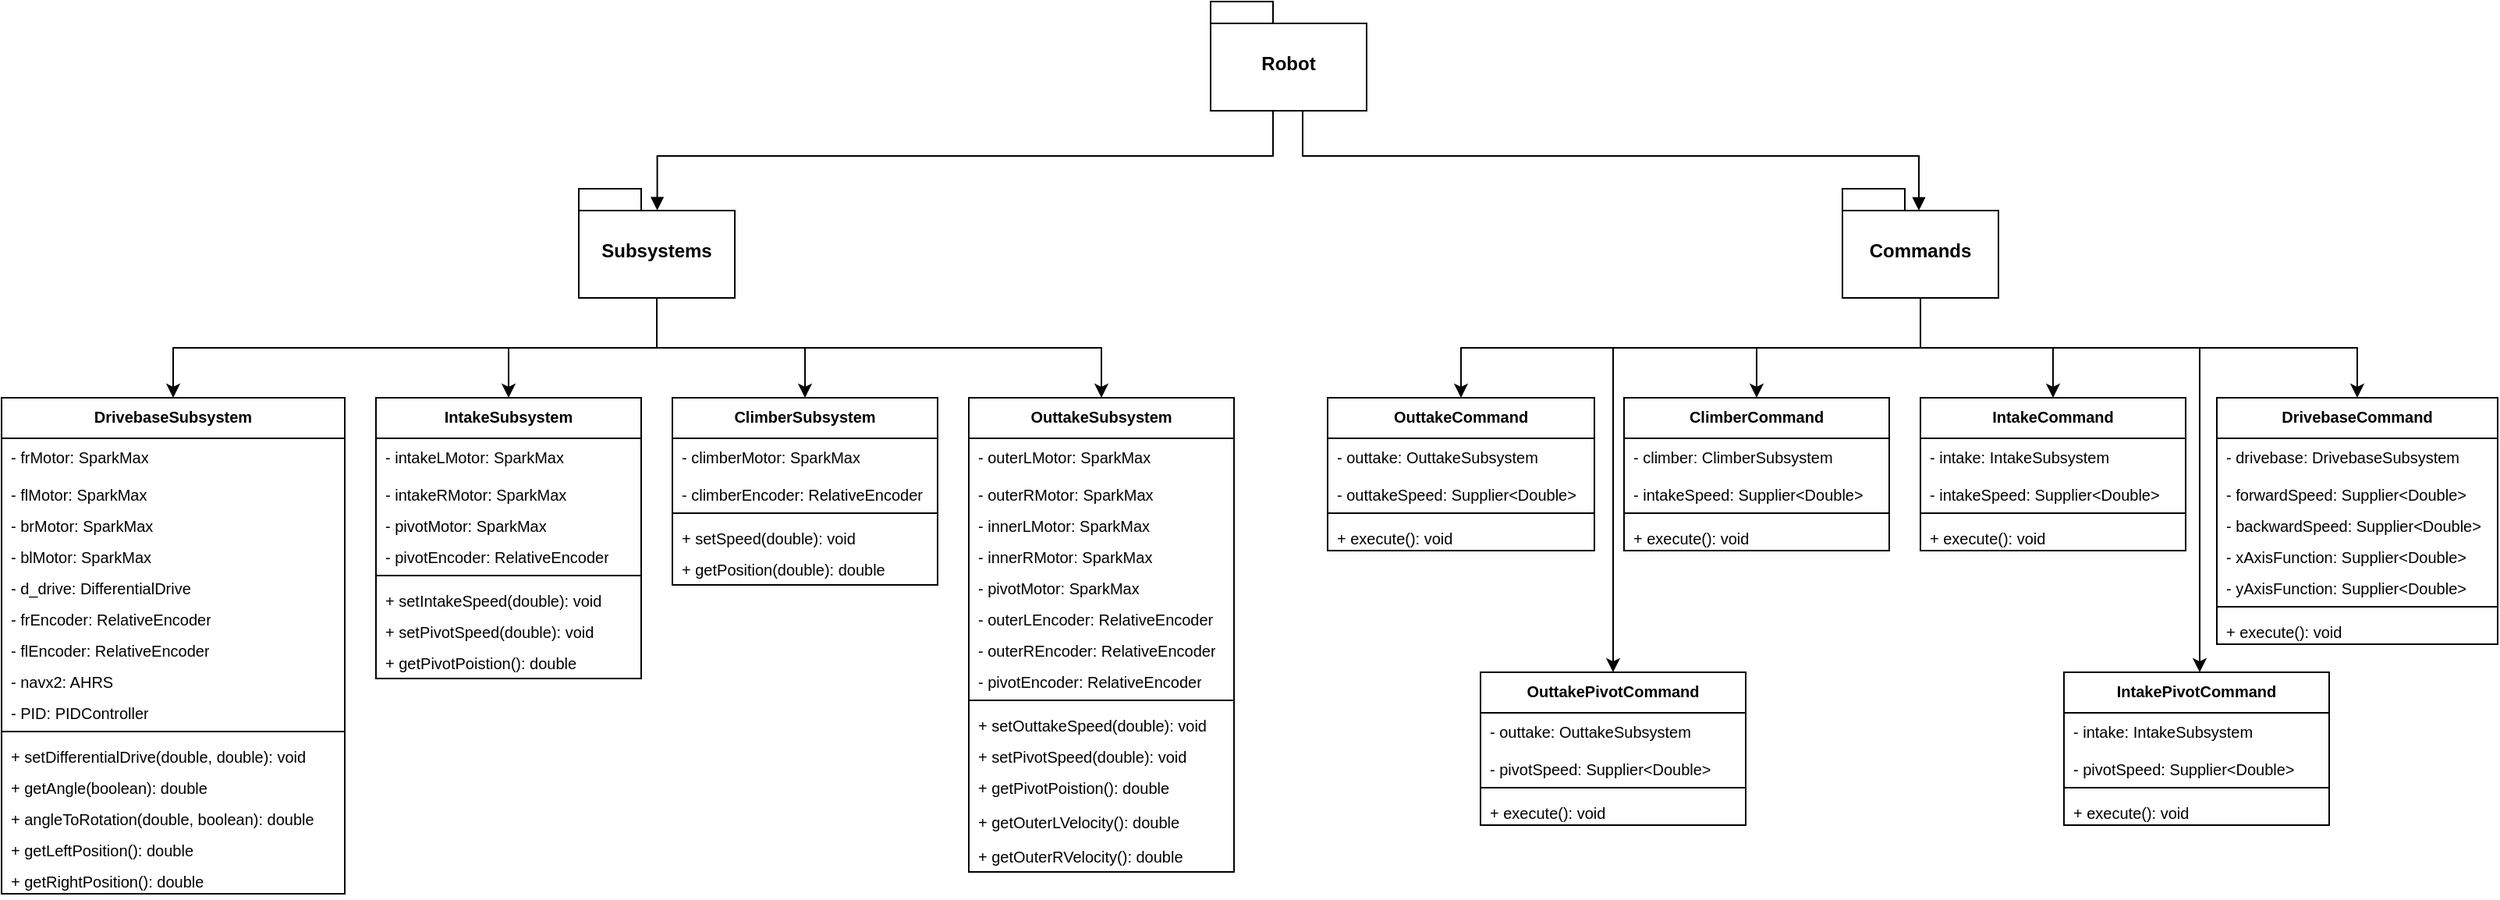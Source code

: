 <mxfile version="26.0.12">
  <diagram name="Page-1" id="x4qxqg5CchwhM-2SvNXv">
    <mxGraphModel dx="1600" dy="836" grid="1" gridSize="10" guides="1" tooltips="1" connect="1" arrows="1" fold="1" page="1" pageScale="1" pageWidth="1700" pageHeight="1100" math="0" shadow="0">
      <root>
        <mxCell id="0" />
        <mxCell id="1" parent="0" />
        <mxCell id="STWimZxatHsaztO55RK--9" value="" style="endArrow=block;endFill=1;html=1;edgeStyle=orthogonalEdgeStyle;align=left;verticalAlign=top;rounded=0;entryX=0.503;entryY=0.198;entryDx=0;entryDy=0;entryPerimeter=0;" parent="1" edge="1" target="STWimZxatHsaztO55RK--10">
          <mxGeometry x="-1" relative="1" as="geometry">
            <mxPoint x="867" y="130" as="sourcePoint" />
            <mxPoint x="667" y="188.92" as="targetPoint" />
            <Array as="points">
              <mxPoint x="867" y="159" />
              <mxPoint x="472" y="159" />
            </Array>
          </mxGeometry>
        </mxCell>
        <mxCell id="eCZuAZPa8Sr2KyQsdbCL-34" style="edgeStyle=orthogonalEdgeStyle;rounded=0;orthogonalLoop=1;jettySize=auto;html=1;exitX=0.5;exitY=1;exitDx=0;exitDy=0;exitPerimeter=0;" edge="1" parent="1" source="STWimZxatHsaztO55RK--10" target="o0sRsNbkkcwlIv66jF8c-67">
          <mxGeometry relative="1" as="geometry" />
        </mxCell>
        <mxCell id="eCZuAZPa8Sr2KyQsdbCL-35" style="edgeStyle=orthogonalEdgeStyle;rounded=0;orthogonalLoop=1;jettySize=auto;html=1;entryX=0.5;entryY=0;entryDx=0;entryDy=0;" edge="1" parent="1" source="STWimZxatHsaztO55RK--10" target="o0sRsNbkkcwlIv66jF8c-1">
          <mxGeometry relative="1" as="geometry" />
        </mxCell>
        <mxCell id="eCZuAZPa8Sr2KyQsdbCL-36" style="edgeStyle=orthogonalEdgeStyle;rounded=0;orthogonalLoop=1;jettySize=auto;html=1;entryX=0.5;entryY=0;entryDx=0;entryDy=0;" edge="1" parent="1" source="STWimZxatHsaztO55RK--10" target="o0sRsNbkkcwlIv66jF8c-53">
          <mxGeometry relative="1" as="geometry" />
        </mxCell>
        <mxCell id="eCZuAZPa8Sr2KyQsdbCL-37" style="edgeStyle=orthogonalEdgeStyle;rounded=0;orthogonalLoop=1;jettySize=auto;html=1;exitX=0.5;exitY=1;exitDx=0;exitDy=0;exitPerimeter=0;" edge="1" parent="1" source="STWimZxatHsaztO55RK--10" target="o0sRsNbkkcwlIv66jF8c-34">
          <mxGeometry relative="1" as="geometry" />
        </mxCell>
        <mxCell id="STWimZxatHsaztO55RK--10" value="Subsystems" style="shape=folder;fontStyle=1;spacingTop=10;tabWidth=40;tabHeight=14;tabPosition=left;html=1;whiteSpace=wrap;" parent="1" vertex="1">
          <mxGeometry x="422" y="180" width="100" height="70" as="geometry" />
        </mxCell>
        <mxCell id="o0sRsNbkkcwlIv66jF8c-1" value="IntakeSubsystem" style="swimlane;fontStyle=1;align=center;verticalAlign=top;childLayout=stackLayout;horizontal=1;startSize=26;horizontalStack=0;resizeParent=1;resizeParentMax=0;resizeLast=0;collapsible=1;marginBottom=0;whiteSpace=wrap;html=1;fontSize=10;" parent="1" vertex="1">
          <mxGeometry x="292" y="314" width="170" height="180" as="geometry" />
        </mxCell>
        <mxCell id="o0sRsNbkkcwlIv66jF8c-2" value="- intakeLMotor: SparkMax" style="text;strokeColor=none;fillColor=none;align=left;verticalAlign=top;spacingLeft=4;spacingRight=4;overflow=hidden;rotatable=0;points=[[0,0.5],[1,0.5]];portConstraint=eastwest;whiteSpace=wrap;html=1;fontSize=10;" parent="o0sRsNbkkcwlIv66jF8c-1" vertex="1">
          <mxGeometry y="26" width="170" height="24" as="geometry" />
        </mxCell>
        <mxCell id="o0sRsNbkkcwlIv66jF8c-12" value="- intakeRMotor: SparkMax" style="text;strokeColor=none;fillColor=none;align=left;verticalAlign=top;spacingLeft=4;spacingRight=4;overflow=hidden;rotatable=0;points=[[0,0.5],[1,0.5]];portConstraint=eastwest;whiteSpace=wrap;html=1;fontSize=10;" parent="o0sRsNbkkcwlIv66jF8c-1" vertex="1">
          <mxGeometry y="50" width="170" height="20" as="geometry" />
        </mxCell>
        <mxCell id="o0sRsNbkkcwlIv66jF8c-13" value="- pivotMotor: SparkMax" style="text;strokeColor=none;fillColor=none;align=left;verticalAlign=top;spacingLeft=4;spacingRight=4;overflow=hidden;rotatable=0;points=[[0,0.5],[1,0.5]];portConstraint=eastwest;whiteSpace=wrap;html=1;fontSize=10;" parent="o0sRsNbkkcwlIv66jF8c-1" vertex="1">
          <mxGeometry y="70" width="170" height="20" as="geometry" />
        </mxCell>
        <mxCell id="o0sRsNbkkcwlIv66jF8c-14" value="- pivotEncoder: RelativeEncoder" style="text;strokeColor=none;fillColor=none;align=left;verticalAlign=top;spacingLeft=4;spacingRight=4;overflow=hidden;rotatable=0;points=[[0,0.5],[1,0.5]];portConstraint=eastwest;whiteSpace=wrap;html=1;fontSize=10;" parent="o0sRsNbkkcwlIv66jF8c-1" vertex="1">
          <mxGeometry y="90" width="170" height="20" as="geometry" />
        </mxCell>
        <mxCell id="o0sRsNbkkcwlIv66jF8c-3" value="" style="line;strokeWidth=1;fillColor=none;align=left;verticalAlign=middle;spacingTop=-1;spacingLeft=3;spacingRight=3;rotatable=0;labelPosition=right;points=[];portConstraint=eastwest;strokeColor=inherit;" parent="o0sRsNbkkcwlIv66jF8c-1" vertex="1">
          <mxGeometry y="110" width="170" height="8" as="geometry" />
        </mxCell>
        <mxCell id="o0sRsNbkkcwlIv66jF8c-4" value="+ setIntakeSpeed(double): void" style="text;strokeColor=none;fillColor=none;align=left;verticalAlign=top;spacingLeft=4;spacingRight=4;overflow=hidden;rotatable=0;points=[[0,0.5],[1,0.5]];portConstraint=eastwest;whiteSpace=wrap;html=1;fontSize=10;" parent="o0sRsNbkkcwlIv66jF8c-1" vertex="1">
          <mxGeometry y="118" width="170" height="20" as="geometry" />
        </mxCell>
        <mxCell id="o0sRsNbkkcwlIv66jF8c-9" value="+ setPivotSpeed(double): void" style="text;strokeColor=none;fillColor=none;align=left;verticalAlign=top;spacingLeft=4;spacingRight=4;overflow=hidden;rotatable=0;points=[[0,0.5],[1,0.5]];portConstraint=eastwest;whiteSpace=wrap;html=1;fontSize=10;" parent="o0sRsNbkkcwlIv66jF8c-1" vertex="1">
          <mxGeometry y="138" width="170" height="20" as="geometry" />
        </mxCell>
        <mxCell id="o0sRsNbkkcwlIv66jF8c-15" value="+ getPivotPoistion(): double" style="text;strokeColor=none;fillColor=none;align=left;verticalAlign=top;spacingLeft=4;spacingRight=4;overflow=hidden;rotatable=0;points=[[0,0.5],[1,0.5]];portConstraint=eastwest;whiteSpace=wrap;html=1;fontSize=10;" parent="o0sRsNbkkcwlIv66jF8c-1" vertex="1">
          <mxGeometry y="158" width="170" height="22" as="geometry" />
        </mxCell>
        <mxCell id="eCZuAZPa8Sr2KyQsdbCL-58" style="edgeStyle=orthogonalEdgeStyle;rounded=0;orthogonalLoop=1;jettySize=auto;html=1;entryX=0.5;entryY=0;entryDx=0;entryDy=0;exitX=0.5;exitY=1;exitDx=0;exitDy=0;exitPerimeter=0;" edge="1" parent="1" source="o0sRsNbkkcwlIv66jF8c-8" target="eCZuAZPa8Sr2KyQsdbCL-22">
          <mxGeometry relative="1" as="geometry" />
        </mxCell>
        <mxCell id="eCZuAZPa8Sr2KyQsdbCL-59" style="edgeStyle=orthogonalEdgeStyle;rounded=0;orthogonalLoop=1;jettySize=auto;html=1;" edge="1" parent="1" source="o0sRsNbkkcwlIv66jF8c-8" target="eCZuAZPa8Sr2KyQsdbCL-39">
          <mxGeometry relative="1" as="geometry" />
        </mxCell>
        <mxCell id="eCZuAZPa8Sr2KyQsdbCL-60" style="edgeStyle=orthogonalEdgeStyle;rounded=0;orthogonalLoop=1;jettySize=auto;html=1;" edge="1" parent="1" source="o0sRsNbkkcwlIv66jF8c-8" target="eCZuAZPa8Sr2KyQsdbCL-44">
          <mxGeometry relative="1" as="geometry" />
        </mxCell>
        <mxCell id="eCZuAZPa8Sr2KyQsdbCL-61" style="edgeStyle=orthogonalEdgeStyle;rounded=0;orthogonalLoop=1;jettySize=auto;html=1;entryX=0.5;entryY=0;entryDx=0;entryDy=0;exitX=0.5;exitY=1;exitDx=0;exitDy=0;exitPerimeter=0;" edge="1" parent="1" source="o0sRsNbkkcwlIv66jF8c-8" target="eCZuAZPa8Sr2KyQsdbCL-49">
          <mxGeometry relative="1" as="geometry" />
        </mxCell>
        <mxCell id="eCZuAZPa8Sr2KyQsdbCL-76" style="edgeStyle=orthogonalEdgeStyle;rounded=0;orthogonalLoop=1;jettySize=auto;html=1;entryX=0.5;entryY=0;entryDx=0;entryDy=0;exitX=0.5;exitY=1;exitDx=0;exitDy=0;exitPerimeter=0;" edge="1" parent="1" target="eCZuAZPa8Sr2KyQsdbCL-66">
          <mxGeometry relative="1" as="geometry">
            <mxPoint x="1282" y="252" as="sourcePoint" />
            <mxPoint x="1085" y="522" as="targetPoint" />
            <Array as="points">
              <mxPoint x="1282" y="282" />
              <mxPoint x="1085" y="282" />
            </Array>
          </mxGeometry>
        </mxCell>
        <mxCell id="eCZuAZPa8Sr2KyQsdbCL-77" value="" style="edgeStyle=orthogonalEdgeStyle;rounded=0;orthogonalLoop=1;jettySize=auto;html=1;exitX=0.5;exitY=1;exitDx=0;exitDy=0;exitPerimeter=0;" edge="1" parent="1" source="o0sRsNbkkcwlIv66jF8c-8">
          <mxGeometry relative="1" as="geometry">
            <mxPoint x="1278.0" y="252.0" as="sourcePoint" />
            <mxPoint x="1461.0" y="490" as="targetPoint" />
            <Array as="points">
              <mxPoint x="1282" y="282" />
              <mxPoint x="1461" y="282" />
            </Array>
          </mxGeometry>
        </mxCell>
        <mxCell id="o0sRsNbkkcwlIv66jF8c-8" value="Commands" style="shape=folder;fontStyle=1;spacingTop=10;tabWidth=40;tabHeight=14;tabPosition=left;html=1;whiteSpace=wrap;" parent="1" vertex="1">
          <mxGeometry x="1232" y="180" width="100" height="70" as="geometry" />
        </mxCell>
        <mxCell id="o0sRsNbkkcwlIv66jF8c-11" value="Robot" style="shape=folder;fontStyle=1;spacingTop=10;tabWidth=40;tabHeight=14;tabPosition=left;html=1;whiteSpace=wrap;" parent="1" vertex="1">
          <mxGeometry x="827" y="60" width="100" height="70" as="geometry" />
        </mxCell>
        <mxCell id="o0sRsNbkkcwlIv66jF8c-34" value="OuttakeSubsystem" style="swimlane;fontStyle=1;align=center;verticalAlign=top;childLayout=stackLayout;horizontal=1;startSize=26;horizontalStack=0;resizeParent=1;resizeParentMax=0;resizeLast=0;collapsible=1;marginBottom=0;whiteSpace=wrap;html=1;fontSize=10;" parent="1" vertex="1">
          <mxGeometry x="672" y="314" width="170" height="304" as="geometry" />
        </mxCell>
        <mxCell id="o0sRsNbkkcwlIv66jF8c-35" value="- outerLMotor: SparkMax" style="text;strokeColor=none;fillColor=none;align=left;verticalAlign=top;spacingLeft=4;spacingRight=4;overflow=hidden;rotatable=0;points=[[0,0.5],[1,0.5]];portConstraint=eastwest;whiteSpace=wrap;html=1;fontSize=10;" parent="o0sRsNbkkcwlIv66jF8c-34" vertex="1">
          <mxGeometry y="26" width="170" height="24" as="geometry" />
        </mxCell>
        <mxCell id="o0sRsNbkkcwlIv66jF8c-36" value="- outerRMotor: SparkMax" style="text;strokeColor=none;fillColor=none;align=left;verticalAlign=top;spacingLeft=4;spacingRight=4;overflow=hidden;rotatable=0;points=[[0,0.5],[1,0.5]];portConstraint=eastwest;whiteSpace=wrap;html=1;fontSize=10;" parent="o0sRsNbkkcwlIv66jF8c-34" vertex="1">
          <mxGeometry y="50" width="170" height="20" as="geometry" />
        </mxCell>
        <mxCell id="o0sRsNbkkcwlIv66jF8c-37" value="- innerLMotor: SparkMax" style="text;strokeColor=none;fillColor=none;align=left;verticalAlign=top;spacingLeft=4;spacingRight=4;overflow=hidden;rotatable=0;points=[[0,0.5],[1,0.5]];portConstraint=eastwest;whiteSpace=wrap;html=1;fontSize=10;" parent="o0sRsNbkkcwlIv66jF8c-34" vertex="1">
          <mxGeometry y="70" width="170" height="20" as="geometry" />
        </mxCell>
        <mxCell id="o0sRsNbkkcwlIv66jF8c-38" value="- innerRMotor: SparkMax" style="text;strokeColor=none;fillColor=none;align=left;verticalAlign=top;spacingLeft=4;spacingRight=4;overflow=hidden;rotatable=0;points=[[0,0.5],[1,0.5]];portConstraint=eastwest;whiteSpace=wrap;html=1;fontSize=10;" parent="o0sRsNbkkcwlIv66jF8c-34" vertex="1">
          <mxGeometry y="90" width="170" height="20" as="geometry" />
        </mxCell>
        <mxCell id="o0sRsNbkkcwlIv66jF8c-43" value="- pivotMotor: SparkMax" style="text;strokeColor=none;fillColor=none;align=left;verticalAlign=top;spacingLeft=4;spacingRight=4;overflow=hidden;rotatable=0;points=[[0,0.5],[1,0.5]];portConstraint=eastwest;whiteSpace=wrap;html=1;fontSize=10;" parent="o0sRsNbkkcwlIv66jF8c-34" vertex="1">
          <mxGeometry y="110" width="170" height="20" as="geometry" />
        </mxCell>
        <mxCell id="o0sRsNbkkcwlIv66jF8c-44" value="- outerLEncoder: RelativeEncoder" style="text;strokeColor=none;fillColor=none;align=left;verticalAlign=top;spacingLeft=4;spacingRight=4;overflow=hidden;rotatable=0;points=[[0,0.5],[1,0.5]];portConstraint=eastwest;whiteSpace=wrap;html=1;fontSize=10;" parent="o0sRsNbkkcwlIv66jF8c-34" vertex="1">
          <mxGeometry y="130" width="170" height="20" as="geometry" />
        </mxCell>
        <mxCell id="o0sRsNbkkcwlIv66jF8c-45" value="- outerREncoder: RelativeEncoder" style="text;strokeColor=none;fillColor=none;align=left;verticalAlign=top;spacingLeft=4;spacingRight=4;overflow=hidden;rotatable=0;points=[[0,0.5],[1,0.5]];portConstraint=eastwest;whiteSpace=wrap;html=1;fontSize=10;" parent="o0sRsNbkkcwlIv66jF8c-34" vertex="1">
          <mxGeometry y="150" width="170" height="20" as="geometry" />
        </mxCell>
        <mxCell id="o0sRsNbkkcwlIv66jF8c-46" value="- pivotEncoder: RelativeEncoder" style="text;strokeColor=none;fillColor=none;align=left;verticalAlign=top;spacingLeft=4;spacingRight=4;overflow=hidden;rotatable=0;points=[[0,0.5],[1,0.5]];portConstraint=eastwest;whiteSpace=wrap;html=1;fontSize=10;" parent="o0sRsNbkkcwlIv66jF8c-34" vertex="1">
          <mxGeometry y="170" width="170" height="20" as="geometry" />
        </mxCell>
        <mxCell id="o0sRsNbkkcwlIv66jF8c-39" value="" style="line;strokeWidth=1;fillColor=none;align=left;verticalAlign=middle;spacingTop=-1;spacingLeft=3;spacingRight=3;rotatable=0;labelPosition=right;points=[];portConstraint=eastwest;strokeColor=inherit;" parent="o0sRsNbkkcwlIv66jF8c-34" vertex="1">
          <mxGeometry y="190" width="170" height="8" as="geometry" />
        </mxCell>
        <mxCell id="o0sRsNbkkcwlIv66jF8c-40" value="+ setOuttakeSpeed(double): void" style="text;strokeColor=none;fillColor=none;align=left;verticalAlign=top;spacingLeft=4;spacingRight=4;overflow=hidden;rotatable=0;points=[[0,0.5],[1,0.5]];portConstraint=eastwest;whiteSpace=wrap;html=1;fontSize=10;" parent="o0sRsNbkkcwlIv66jF8c-34" vertex="1">
          <mxGeometry y="198" width="170" height="20" as="geometry" />
        </mxCell>
        <mxCell id="o0sRsNbkkcwlIv66jF8c-41" value="+ setPivotSpeed(double): void" style="text;strokeColor=none;fillColor=none;align=left;verticalAlign=top;spacingLeft=4;spacingRight=4;overflow=hidden;rotatable=0;points=[[0,0.5],[1,0.5]];portConstraint=eastwest;whiteSpace=wrap;html=1;fontSize=10;" parent="o0sRsNbkkcwlIv66jF8c-34" vertex="1">
          <mxGeometry y="218" width="170" height="20" as="geometry" />
        </mxCell>
        <mxCell id="o0sRsNbkkcwlIv66jF8c-42" value="+ getPivotPoistion(): double" style="text;strokeColor=none;fillColor=none;align=left;verticalAlign=top;spacingLeft=4;spacingRight=4;overflow=hidden;rotatable=0;points=[[0,0.5],[1,0.5]];portConstraint=eastwest;whiteSpace=wrap;html=1;fontSize=10;" parent="o0sRsNbkkcwlIv66jF8c-34" vertex="1">
          <mxGeometry y="238" width="170" height="22" as="geometry" />
        </mxCell>
        <mxCell id="o0sRsNbkkcwlIv66jF8c-47" value="+ getOuterLVelocity(): double" style="text;strokeColor=none;fillColor=none;align=left;verticalAlign=top;spacingLeft=4;spacingRight=4;overflow=hidden;rotatable=0;points=[[0,0.5],[1,0.5]];portConstraint=eastwest;whiteSpace=wrap;html=1;fontSize=10;" parent="o0sRsNbkkcwlIv66jF8c-34" vertex="1">
          <mxGeometry y="260" width="170" height="22" as="geometry" />
        </mxCell>
        <mxCell id="o0sRsNbkkcwlIv66jF8c-48" value="+ getOuterRVelocity(): double" style="text;strokeColor=none;fillColor=none;align=left;verticalAlign=top;spacingLeft=4;spacingRight=4;overflow=hidden;rotatable=0;points=[[0,0.5],[1,0.5]];portConstraint=eastwest;whiteSpace=wrap;html=1;fontSize=10;" parent="o0sRsNbkkcwlIv66jF8c-34" vertex="1">
          <mxGeometry y="282" width="170" height="22" as="geometry" />
        </mxCell>
        <mxCell id="o0sRsNbkkcwlIv66jF8c-53" value="ClimberSubsystem" style="swimlane;fontStyle=1;align=center;verticalAlign=top;childLayout=stackLayout;horizontal=1;startSize=26;horizontalStack=0;resizeParent=1;resizeParentMax=0;resizeLast=0;collapsible=1;marginBottom=0;whiteSpace=wrap;html=1;fontSize=10;" parent="1" vertex="1">
          <mxGeometry x="482" y="314" width="170" height="120" as="geometry" />
        </mxCell>
        <mxCell id="o0sRsNbkkcwlIv66jF8c-54" value="- climberMotor: SparkMax" style="text;strokeColor=none;fillColor=none;align=left;verticalAlign=top;spacingLeft=4;spacingRight=4;overflow=hidden;rotatable=0;points=[[0,0.5],[1,0.5]];portConstraint=eastwest;whiteSpace=wrap;html=1;fontSize=10;" parent="o0sRsNbkkcwlIv66jF8c-53" vertex="1">
          <mxGeometry y="26" width="170" height="24" as="geometry" />
        </mxCell>
        <mxCell id="o0sRsNbkkcwlIv66jF8c-55" value="- climberEncoder: RelativeEncoder" style="text;strokeColor=none;fillColor=none;align=left;verticalAlign=top;spacingLeft=4;spacingRight=4;overflow=hidden;rotatable=0;points=[[0,0.5],[1,0.5]];portConstraint=eastwest;whiteSpace=wrap;html=1;fontSize=10;" parent="o0sRsNbkkcwlIv66jF8c-53" vertex="1">
          <mxGeometry y="50" width="170" height="20" as="geometry" />
        </mxCell>
        <mxCell id="o0sRsNbkkcwlIv66jF8c-58" value="" style="line;strokeWidth=1;fillColor=none;align=left;verticalAlign=middle;spacingTop=-1;spacingLeft=3;spacingRight=3;rotatable=0;labelPosition=right;points=[];portConstraint=eastwest;strokeColor=inherit;" parent="o0sRsNbkkcwlIv66jF8c-53" vertex="1">
          <mxGeometry y="70" width="170" height="8" as="geometry" />
        </mxCell>
        <mxCell id="o0sRsNbkkcwlIv66jF8c-59" value="+ setSpeed(double): void" style="text;strokeColor=none;fillColor=none;align=left;verticalAlign=top;spacingLeft=4;spacingRight=4;overflow=hidden;rotatable=0;points=[[0,0.5],[1,0.5]];portConstraint=eastwest;whiteSpace=wrap;html=1;fontSize=10;" parent="o0sRsNbkkcwlIv66jF8c-53" vertex="1">
          <mxGeometry y="78" width="170" height="20" as="geometry" />
        </mxCell>
        <mxCell id="o0sRsNbkkcwlIv66jF8c-60" value="+ getPosition(double): double" style="text;strokeColor=none;fillColor=none;align=left;verticalAlign=top;spacingLeft=4;spacingRight=4;overflow=hidden;rotatable=0;points=[[0,0.5],[1,0.5]];portConstraint=eastwest;whiteSpace=wrap;html=1;fontSize=10;" parent="o0sRsNbkkcwlIv66jF8c-53" vertex="1">
          <mxGeometry y="98" width="170" height="22" as="geometry" />
        </mxCell>
        <mxCell id="o0sRsNbkkcwlIv66jF8c-67" value="DrivebaseSubsystem" style="swimlane;fontStyle=1;align=center;verticalAlign=top;childLayout=stackLayout;horizontal=1;startSize=26;horizontalStack=0;resizeParent=1;resizeParentMax=0;resizeLast=0;collapsible=1;marginBottom=0;whiteSpace=wrap;html=1;fontSize=10;" parent="1" vertex="1">
          <mxGeometry x="52" y="314" width="220" height="318" as="geometry" />
        </mxCell>
        <mxCell id="o0sRsNbkkcwlIv66jF8c-68" value="- frMotor: SparkMax" style="text;strokeColor=none;fillColor=none;align=left;verticalAlign=top;spacingLeft=4;spacingRight=4;overflow=hidden;rotatable=0;points=[[0,0.5],[1,0.5]];portConstraint=eastwest;whiteSpace=wrap;html=1;fontSize=10;" parent="o0sRsNbkkcwlIv66jF8c-67" vertex="1">
          <mxGeometry y="26" width="220" height="24" as="geometry" />
        </mxCell>
        <mxCell id="o0sRsNbkkcwlIv66jF8c-69" value="- flMotor: SparkMax" style="text;strokeColor=none;fillColor=none;align=left;verticalAlign=top;spacingLeft=4;spacingRight=4;overflow=hidden;rotatable=0;points=[[0,0.5],[1,0.5]];portConstraint=eastwest;whiteSpace=wrap;html=1;fontSize=10;" parent="o0sRsNbkkcwlIv66jF8c-67" vertex="1">
          <mxGeometry y="50" width="220" height="20" as="geometry" />
        </mxCell>
        <mxCell id="o0sRsNbkkcwlIv66jF8c-70" value="- brMotor: SparkMax" style="text;strokeColor=none;fillColor=none;align=left;verticalAlign=top;spacingLeft=4;spacingRight=4;overflow=hidden;rotatable=0;points=[[0,0.5],[1,0.5]];portConstraint=eastwest;whiteSpace=wrap;html=1;fontSize=10;" parent="o0sRsNbkkcwlIv66jF8c-67" vertex="1">
          <mxGeometry y="70" width="220" height="20" as="geometry" />
        </mxCell>
        <mxCell id="o0sRsNbkkcwlIv66jF8c-79" value="- blMotor: SparkMax" style="text;strokeColor=none;fillColor=none;align=left;verticalAlign=top;spacingLeft=4;spacingRight=4;overflow=hidden;rotatable=0;points=[[0,0.5],[1,0.5]];portConstraint=eastwest;whiteSpace=wrap;html=1;fontSize=10;" parent="o0sRsNbkkcwlIv66jF8c-67" vertex="1">
          <mxGeometry y="90" width="220" height="20" as="geometry" />
        </mxCell>
        <mxCell id="o0sRsNbkkcwlIv66jF8c-81" value="- d_drive: DifferentialDrive" style="text;strokeColor=none;fillColor=none;align=left;verticalAlign=top;spacingLeft=4;spacingRight=4;overflow=hidden;rotatable=0;points=[[0,0.5],[1,0.5]];portConstraint=eastwest;whiteSpace=wrap;html=1;fontSize=10;" parent="o0sRsNbkkcwlIv66jF8c-67" vertex="1">
          <mxGeometry y="110" width="220" height="20" as="geometry" />
        </mxCell>
        <mxCell id="o0sRsNbkkcwlIv66jF8c-82" value="- frEncoder: RelativeEncoder" style="text;strokeColor=none;fillColor=none;align=left;verticalAlign=top;spacingLeft=4;spacingRight=4;overflow=hidden;rotatable=0;points=[[0,0.5],[1,0.5]];portConstraint=eastwest;whiteSpace=wrap;html=1;fontSize=10;" parent="o0sRsNbkkcwlIv66jF8c-67" vertex="1">
          <mxGeometry y="130" width="220" height="20" as="geometry" />
        </mxCell>
        <mxCell id="o0sRsNbkkcwlIv66jF8c-83" value="- flEncoder: RelativeEncoder" style="text;strokeColor=none;fillColor=none;align=left;verticalAlign=top;spacingLeft=4;spacingRight=4;overflow=hidden;rotatable=0;points=[[0,0.5],[1,0.5]];portConstraint=eastwest;whiteSpace=wrap;html=1;fontSize=10;" parent="o0sRsNbkkcwlIv66jF8c-67" vertex="1">
          <mxGeometry y="150" width="220" height="20" as="geometry" />
        </mxCell>
        <mxCell id="o0sRsNbkkcwlIv66jF8c-84" value="- navx2: AHRS" style="text;strokeColor=none;fillColor=none;align=left;verticalAlign=top;spacingLeft=4;spacingRight=4;overflow=hidden;rotatable=0;points=[[0,0.5],[1,0.5]];portConstraint=eastwest;whiteSpace=wrap;html=1;fontSize=10;" parent="o0sRsNbkkcwlIv66jF8c-67" vertex="1">
          <mxGeometry y="170" width="220" height="20" as="geometry" />
        </mxCell>
        <mxCell id="o0sRsNbkkcwlIv66jF8c-80" value="- PID: PIDController" style="text;strokeColor=none;fillColor=none;align=left;verticalAlign=top;spacingLeft=4;spacingRight=4;overflow=hidden;rotatable=0;points=[[0,0.5],[1,0.5]];portConstraint=eastwest;whiteSpace=wrap;html=1;fontSize=10;" parent="o0sRsNbkkcwlIv66jF8c-67" vertex="1">
          <mxGeometry y="190" width="220" height="20" as="geometry" />
        </mxCell>
        <mxCell id="o0sRsNbkkcwlIv66jF8c-72" value="" style="line;strokeWidth=1;fillColor=none;align=left;verticalAlign=middle;spacingTop=-1;spacingLeft=3;spacingRight=3;rotatable=0;labelPosition=right;points=[];portConstraint=eastwest;strokeColor=inherit;" parent="o0sRsNbkkcwlIv66jF8c-67" vertex="1">
          <mxGeometry y="210" width="220" height="8" as="geometry" />
        </mxCell>
        <mxCell id="eCZuAZPa8Sr2KyQsdbCL-18" value="+ setDifferentialDrive(double, double): void&lt;div&gt;&lt;br&gt;&lt;/div&gt;" style="text;strokeColor=none;fillColor=none;align=left;verticalAlign=top;spacingLeft=4;spacingRight=4;overflow=hidden;rotatable=0;points=[[0,0.5],[1,0.5]];portConstraint=eastwest;whiteSpace=wrap;html=1;fontSize=10;" vertex="1" parent="o0sRsNbkkcwlIv66jF8c-67">
          <mxGeometry y="218" width="220" height="20" as="geometry" />
        </mxCell>
        <mxCell id="eCZuAZPa8Sr2KyQsdbCL-19" value="+ getAngle(boolean): double&lt;div&gt;&lt;br&gt;&lt;/div&gt;" style="text;strokeColor=none;fillColor=none;align=left;verticalAlign=top;spacingLeft=4;spacingRight=4;overflow=hidden;rotatable=0;points=[[0,0.5],[1,0.5]];portConstraint=eastwest;whiteSpace=wrap;html=1;fontSize=10;" vertex="1" parent="o0sRsNbkkcwlIv66jF8c-67">
          <mxGeometry y="238" width="220" height="20" as="geometry" />
        </mxCell>
        <mxCell id="eCZuAZPa8Sr2KyQsdbCL-20" value="&lt;div&gt;+ angleToRotation(double, boolean): double&lt;/div&gt;" style="text;strokeColor=none;fillColor=none;align=left;verticalAlign=top;spacingLeft=4;spacingRight=4;overflow=hidden;rotatable=0;points=[[0,0.5],[1,0.5]];portConstraint=eastwest;whiteSpace=wrap;html=1;fontSize=10;" vertex="1" parent="o0sRsNbkkcwlIv66jF8c-67">
          <mxGeometry y="258" width="220" height="20" as="geometry" />
        </mxCell>
        <mxCell id="eCZuAZPa8Sr2KyQsdbCL-21" value="&lt;div&gt;+ getLeftPosition(): double&lt;/div&gt;" style="text;strokeColor=none;fillColor=none;align=left;verticalAlign=top;spacingLeft=4;spacingRight=4;overflow=hidden;rotatable=0;points=[[0,0.5],[1,0.5]];portConstraint=eastwest;whiteSpace=wrap;html=1;fontSize=10;" vertex="1" parent="o0sRsNbkkcwlIv66jF8c-67">
          <mxGeometry y="278" width="220" height="20" as="geometry" />
        </mxCell>
        <mxCell id="o0sRsNbkkcwlIv66jF8c-74" value="&lt;div&gt;+ getRightPosition(): double&lt;/div&gt;" style="text;strokeColor=none;fillColor=none;align=left;verticalAlign=top;spacingLeft=4;spacingRight=4;overflow=hidden;rotatable=0;points=[[0,0.5],[1,0.5]];portConstraint=eastwest;whiteSpace=wrap;html=1;fontSize=10;" parent="o0sRsNbkkcwlIv66jF8c-67" vertex="1">
          <mxGeometry y="298" width="220" height="20" as="geometry" />
        </mxCell>
        <mxCell id="eCZuAZPa8Sr2KyQsdbCL-22" value="OuttakeCommand" style="swimlane;fontStyle=1;align=center;verticalAlign=top;childLayout=stackLayout;horizontal=1;startSize=26;horizontalStack=0;resizeParent=1;resizeParentMax=0;resizeLast=0;collapsible=1;marginBottom=0;whiteSpace=wrap;html=1;fontSize=10;" vertex="1" parent="1">
          <mxGeometry x="902" y="314" width="171" height="98" as="geometry" />
        </mxCell>
        <mxCell id="eCZuAZPa8Sr2KyQsdbCL-23" value="- outtake: OuttakeSubsystem" style="text;strokeColor=none;fillColor=none;align=left;verticalAlign=top;spacingLeft=4;spacingRight=4;overflow=hidden;rotatable=0;points=[[0,0.5],[1,0.5]];portConstraint=eastwest;whiteSpace=wrap;html=1;fontSize=10;" vertex="1" parent="eCZuAZPa8Sr2KyQsdbCL-22">
          <mxGeometry y="26" width="171" height="24" as="geometry" />
        </mxCell>
        <mxCell id="eCZuAZPa8Sr2KyQsdbCL-24" value="- outtakeSpeed: Supplier&amp;lt;Double&amp;gt;" style="text;strokeColor=none;fillColor=none;align=left;verticalAlign=top;spacingLeft=4;spacingRight=4;overflow=hidden;rotatable=0;points=[[0,0.5],[1,0.5]];portConstraint=eastwest;whiteSpace=wrap;html=1;fontSize=10;" vertex="1" parent="eCZuAZPa8Sr2KyQsdbCL-22">
          <mxGeometry y="50" width="171" height="20" as="geometry" />
        </mxCell>
        <mxCell id="eCZuAZPa8Sr2KyQsdbCL-27" value="" style="line;strokeWidth=1;fillColor=none;align=left;verticalAlign=middle;spacingTop=-1;spacingLeft=3;spacingRight=3;rotatable=0;labelPosition=right;points=[];portConstraint=eastwest;strokeColor=inherit;" vertex="1" parent="eCZuAZPa8Sr2KyQsdbCL-22">
          <mxGeometry y="70" width="171" height="8" as="geometry" />
        </mxCell>
        <mxCell id="eCZuAZPa8Sr2KyQsdbCL-28" value="+ execute(): void" style="text;strokeColor=none;fillColor=none;align=left;verticalAlign=top;spacingLeft=4;spacingRight=4;overflow=hidden;rotatable=0;points=[[0,0.5],[1,0.5]];portConstraint=eastwest;whiteSpace=wrap;html=1;fontSize=10;" vertex="1" parent="eCZuAZPa8Sr2KyQsdbCL-22">
          <mxGeometry y="78" width="171" height="20" as="geometry" />
        </mxCell>
        <mxCell id="eCZuAZPa8Sr2KyQsdbCL-31" value="" style="endArrow=block;endFill=1;html=1;edgeStyle=orthogonalEdgeStyle;align=left;verticalAlign=top;rounded=0;entryX=0.503;entryY=0.198;entryDx=0;entryDy=0;entryPerimeter=0;" edge="1" parent="1">
          <mxGeometry x="-1" relative="1" as="geometry">
            <mxPoint x="886" y="130" as="sourcePoint" />
            <mxPoint x="1281" y="194" as="targetPoint" />
            <Array as="points">
              <mxPoint x="886" y="159" />
              <mxPoint x="1281" y="159" />
            </Array>
          </mxGeometry>
        </mxCell>
        <mxCell id="eCZuAZPa8Sr2KyQsdbCL-39" value="ClimberCommand" style="swimlane;fontStyle=1;align=center;verticalAlign=top;childLayout=stackLayout;horizontal=1;startSize=26;horizontalStack=0;resizeParent=1;resizeParentMax=0;resizeLast=0;collapsible=1;marginBottom=0;whiteSpace=wrap;html=1;fontSize=10;" vertex="1" parent="1">
          <mxGeometry x="1092" y="314" width="170" height="98" as="geometry" />
        </mxCell>
        <mxCell id="eCZuAZPa8Sr2KyQsdbCL-40" value="- climber: ClimberSubsystem" style="text;strokeColor=none;fillColor=none;align=left;verticalAlign=top;spacingLeft=4;spacingRight=4;overflow=hidden;rotatable=0;points=[[0,0.5],[1,0.5]];portConstraint=eastwest;whiteSpace=wrap;html=1;fontSize=10;" vertex="1" parent="eCZuAZPa8Sr2KyQsdbCL-39">
          <mxGeometry y="26" width="170" height="24" as="geometry" />
        </mxCell>
        <mxCell id="eCZuAZPa8Sr2KyQsdbCL-41" value="- intakeSpeed: Supplier&amp;lt;Double&amp;gt;" style="text;strokeColor=none;fillColor=none;align=left;verticalAlign=top;spacingLeft=4;spacingRight=4;overflow=hidden;rotatable=0;points=[[0,0.5],[1,0.5]];portConstraint=eastwest;whiteSpace=wrap;html=1;fontSize=10;" vertex="1" parent="eCZuAZPa8Sr2KyQsdbCL-39">
          <mxGeometry y="50" width="170" height="20" as="geometry" />
        </mxCell>
        <mxCell id="eCZuAZPa8Sr2KyQsdbCL-42" value="" style="line;strokeWidth=1;fillColor=none;align=left;verticalAlign=middle;spacingTop=-1;spacingLeft=3;spacingRight=3;rotatable=0;labelPosition=right;points=[];portConstraint=eastwest;strokeColor=inherit;" vertex="1" parent="eCZuAZPa8Sr2KyQsdbCL-39">
          <mxGeometry y="70" width="170" height="8" as="geometry" />
        </mxCell>
        <mxCell id="eCZuAZPa8Sr2KyQsdbCL-43" value="+ execute(): void" style="text;strokeColor=none;fillColor=none;align=left;verticalAlign=top;spacingLeft=4;spacingRight=4;overflow=hidden;rotatable=0;points=[[0,0.5],[1,0.5]];portConstraint=eastwest;whiteSpace=wrap;html=1;fontSize=10;" vertex="1" parent="eCZuAZPa8Sr2KyQsdbCL-39">
          <mxGeometry y="78" width="170" height="20" as="geometry" />
        </mxCell>
        <mxCell id="eCZuAZPa8Sr2KyQsdbCL-44" value="IntakeCommand" style="swimlane;fontStyle=1;align=center;verticalAlign=top;childLayout=stackLayout;horizontal=1;startSize=26;horizontalStack=0;resizeParent=1;resizeParentMax=0;resizeLast=0;collapsible=1;marginBottom=0;whiteSpace=wrap;html=1;fontSize=10;" vertex="1" parent="1">
          <mxGeometry x="1282" y="314" width="170" height="98" as="geometry" />
        </mxCell>
        <mxCell id="eCZuAZPa8Sr2KyQsdbCL-45" value="- intake: IntakeSubsystem" style="text;strokeColor=none;fillColor=none;align=left;verticalAlign=top;spacingLeft=4;spacingRight=4;overflow=hidden;rotatable=0;points=[[0,0.5],[1,0.5]];portConstraint=eastwest;whiteSpace=wrap;html=1;fontSize=10;" vertex="1" parent="eCZuAZPa8Sr2KyQsdbCL-44">
          <mxGeometry y="26" width="170" height="24" as="geometry" />
        </mxCell>
        <mxCell id="eCZuAZPa8Sr2KyQsdbCL-46" value="- intakeSpeed: Supplier&amp;lt;Double&amp;gt;" style="text;strokeColor=none;fillColor=none;align=left;verticalAlign=top;spacingLeft=4;spacingRight=4;overflow=hidden;rotatable=0;points=[[0,0.5],[1,0.5]];portConstraint=eastwest;whiteSpace=wrap;html=1;fontSize=10;" vertex="1" parent="eCZuAZPa8Sr2KyQsdbCL-44">
          <mxGeometry y="50" width="170" height="20" as="geometry" />
        </mxCell>
        <mxCell id="eCZuAZPa8Sr2KyQsdbCL-47" value="" style="line;strokeWidth=1;fillColor=none;align=left;verticalAlign=middle;spacingTop=-1;spacingLeft=3;spacingRight=3;rotatable=0;labelPosition=right;points=[];portConstraint=eastwest;strokeColor=inherit;" vertex="1" parent="eCZuAZPa8Sr2KyQsdbCL-44">
          <mxGeometry y="70" width="170" height="8" as="geometry" />
        </mxCell>
        <mxCell id="eCZuAZPa8Sr2KyQsdbCL-48" value="+ execute(): void" style="text;strokeColor=none;fillColor=none;align=left;verticalAlign=top;spacingLeft=4;spacingRight=4;overflow=hidden;rotatable=0;points=[[0,0.5],[1,0.5]];portConstraint=eastwest;whiteSpace=wrap;html=1;fontSize=10;" vertex="1" parent="eCZuAZPa8Sr2KyQsdbCL-44">
          <mxGeometry y="78" width="170" height="20" as="geometry" />
        </mxCell>
        <mxCell id="eCZuAZPa8Sr2KyQsdbCL-49" value="DrivebaseCommand" style="swimlane;fontStyle=1;align=center;verticalAlign=top;childLayout=stackLayout;horizontal=1;startSize=26;horizontalStack=0;resizeParent=1;resizeParentMax=0;resizeLast=0;collapsible=1;marginBottom=0;whiteSpace=wrap;html=1;fontSize=10;" vertex="1" parent="1">
          <mxGeometry x="1472" y="314" width="180" height="158" as="geometry" />
        </mxCell>
        <mxCell id="eCZuAZPa8Sr2KyQsdbCL-50" value="- drivebase: DrivebaseSubsystem" style="text;strokeColor=none;fillColor=none;align=left;verticalAlign=top;spacingLeft=4;spacingRight=4;overflow=hidden;rotatable=0;points=[[0,0.5],[1,0.5]];portConstraint=eastwest;whiteSpace=wrap;html=1;fontSize=10;" vertex="1" parent="eCZuAZPa8Sr2KyQsdbCL-49">
          <mxGeometry y="26" width="180" height="24" as="geometry" />
        </mxCell>
        <mxCell id="eCZuAZPa8Sr2KyQsdbCL-51" value="- forwardSpeed: Supplier&amp;lt;Double&amp;gt;" style="text;strokeColor=none;fillColor=none;align=left;verticalAlign=top;spacingLeft=4;spacingRight=4;overflow=hidden;rotatable=0;points=[[0,0.5],[1,0.5]];portConstraint=eastwest;whiteSpace=wrap;html=1;fontSize=10;" vertex="1" parent="eCZuAZPa8Sr2KyQsdbCL-49">
          <mxGeometry y="50" width="180" height="20" as="geometry" />
        </mxCell>
        <mxCell id="eCZuAZPa8Sr2KyQsdbCL-54" value="- backwardSpeed: Supplier&amp;lt;Double&amp;gt;" style="text;strokeColor=none;fillColor=none;align=left;verticalAlign=top;spacingLeft=4;spacingRight=4;overflow=hidden;rotatable=0;points=[[0,0.5],[1,0.5]];portConstraint=eastwest;whiteSpace=wrap;html=1;fontSize=10;" vertex="1" parent="eCZuAZPa8Sr2KyQsdbCL-49">
          <mxGeometry y="70" width="180" height="20" as="geometry" />
        </mxCell>
        <mxCell id="eCZuAZPa8Sr2KyQsdbCL-56" value="-&amp;nbsp;xAxisFunction: Supplier&amp;lt;Double&amp;gt;" style="text;strokeColor=none;fillColor=none;align=left;verticalAlign=top;spacingLeft=4;spacingRight=4;overflow=hidden;rotatable=0;points=[[0,0.5],[1,0.5]];portConstraint=eastwest;whiteSpace=wrap;html=1;fontSize=10;" vertex="1" parent="eCZuAZPa8Sr2KyQsdbCL-49">
          <mxGeometry y="90" width="180" height="20" as="geometry" />
        </mxCell>
        <mxCell id="eCZuAZPa8Sr2KyQsdbCL-57" value="- yAxisFunction: Supplier&amp;lt;Double&amp;gt;" style="text;strokeColor=none;fillColor=none;align=left;verticalAlign=top;spacingLeft=4;spacingRight=4;overflow=hidden;rotatable=0;points=[[0,0.5],[1,0.5]];portConstraint=eastwest;whiteSpace=wrap;html=1;fontSize=10;" vertex="1" parent="eCZuAZPa8Sr2KyQsdbCL-49">
          <mxGeometry y="110" width="180" height="20" as="geometry" />
        </mxCell>
        <mxCell id="eCZuAZPa8Sr2KyQsdbCL-52" value="" style="line;strokeWidth=1;fillColor=none;align=left;verticalAlign=middle;spacingTop=-1;spacingLeft=3;spacingRight=3;rotatable=0;labelPosition=right;points=[];portConstraint=eastwest;strokeColor=inherit;" vertex="1" parent="eCZuAZPa8Sr2KyQsdbCL-49">
          <mxGeometry y="130" width="180" height="8" as="geometry" />
        </mxCell>
        <mxCell id="eCZuAZPa8Sr2KyQsdbCL-53" value="+ execute(): void" style="text;strokeColor=none;fillColor=none;align=left;verticalAlign=top;spacingLeft=4;spacingRight=4;overflow=hidden;rotatable=0;points=[[0,0.5],[1,0.5]];portConstraint=eastwest;whiteSpace=wrap;html=1;fontSize=10;" vertex="1" parent="eCZuAZPa8Sr2KyQsdbCL-49">
          <mxGeometry y="138" width="180" height="20" as="geometry" />
        </mxCell>
        <mxCell id="eCZuAZPa8Sr2KyQsdbCL-66" value="OuttakePivotCommand" style="swimlane;fontStyle=1;align=center;verticalAlign=top;childLayout=stackLayout;horizontal=1;startSize=26;horizontalStack=0;resizeParent=1;resizeParentMax=0;resizeLast=0;collapsible=1;marginBottom=0;whiteSpace=wrap;html=1;fontSize=10;" vertex="1" parent="1">
          <mxGeometry x="1000" y="490" width="170" height="98" as="geometry" />
        </mxCell>
        <mxCell id="eCZuAZPa8Sr2KyQsdbCL-67" value="- outtake: OuttakeSubsystem" style="text;strokeColor=none;fillColor=none;align=left;verticalAlign=top;spacingLeft=4;spacingRight=4;overflow=hidden;rotatable=0;points=[[0,0.5],[1,0.5]];portConstraint=eastwest;whiteSpace=wrap;html=1;fontSize=10;" vertex="1" parent="eCZuAZPa8Sr2KyQsdbCL-66">
          <mxGeometry y="26" width="170" height="24" as="geometry" />
        </mxCell>
        <mxCell id="eCZuAZPa8Sr2KyQsdbCL-68" value="- pivotSpeed: Supplier&amp;lt;Double&amp;gt;" style="text;strokeColor=none;fillColor=none;align=left;verticalAlign=top;spacingLeft=4;spacingRight=4;overflow=hidden;rotatable=0;points=[[0,0.5],[1,0.5]];portConstraint=eastwest;whiteSpace=wrap;html=1;fontSize=10;" vertex="1" parent="eCZuAZPa8Sr2KyQsdbCL-66">
          <mxGeometry y="50" width="170" height="20" as="geometry" />
        </mxCell>
        <mxCell id="eCZuAZPa8Sr2KyQsdbCL-69" value="" style="line;strokeWidth=1;fillColor=none;align=left;verticalAlign=middle;spacingTop=-1;spacingLeft=3;spacingRight=3;rotatable=0;labelPosition=right;points=[];portConstraint=eastwest;strokeColor=inherit;" vertex="1" parent="eCZuAZPa8Sr2KyQsdbCL-66">
          <mxGeometry y="70" width="170" height="8" as="geometry" />
        </mxCell>
        <mxCell id="eCZuAZPa8Sr2KyQsdbCL-70" value="+ execute(): void" style="text;strokeColor=none;fillColor=none;align=left;verticalAlign=top;spacingLeft=4;spacingRight=4;overflow=hidden;rotatable=0;points=[[0,0.5],[1,0.5]];portConstraint=eastwest;whiteSpace=wrap;html=1;fontSize=10;" vertex="1" parent="eCZuAZPa8Sr2KyQsdbCL-66">
          <mxGeometry y="78" width="170" height="20" as="geometry" />
        </mxCell>
        <mxCell id="eCZuAZPa8Sr2KyQsdbCL-71" value="IntakePivotCommand" style="swimlane;fontStyle=1;align=center;verticalAlign=top;childLayout=stackLayout;horizontal=1;startSize=26;horizontalStack=0;resizeParent=1;resizeParentMax=0;resizeLast=0;collapsible=1;marginBottom=0;whiteSpace=wrap;html=1;fontSize=10;" vertex="1" parent="1">
          <mxGeometry x="1374" y="490" width="170" height="98" as="geometry" />
        </mxCell>
        <mxCell id="eCZuAZPa8Sr2KyQsdbCL-72" value="- intake: IntakeSubsystem" style="text;strokeColor=none;fillColor=none;align=left;verticalAlign=top;spacingLeft=4;spacingRight=4;overflow=hidden;rotatable=0;points=[[0,0.5],[1,0.5]];portConstraint=eastwest;whiteSpace=wrap;html=1;fontSize=10;" vertex="1" parent="eCZuAZPa8Sr2KyQsdbCL-71">
          <mxGeometry y="26" width="170" height="24" as="geometry" />
        </mxCell>
        <mxCell id="eCZuAZPa8Sr2KyQsdbCL-73" value="- pivotSpeed: Supplier&amp;lt;Double&amp;gt;" style="text;strokeColor=none;fillColor=none;align=left;verticalAlign=top;spacingLeft=4;spacingRight=4;overflow=hidden;rotatable=0;points=[[0,0.5],[1,0.5]];portConstraint=eastwest;whiteSpace=wrap;html=1;fontSize=10;" vertex="1" parent="eCZuAZPa8Sr2KyQsdbCL-71">
          <mxGeometry y="50" width="170" height="20" as="geometry" />
        </mxCell>
        <mxCell id="eCZuAZPa8Sr2KyQsdbCL-74" value="" style="line;strokeWidth=1;fillColor=none;align=left;verticalAlign=middle;spacingTop=-1;spacingLeft=3;spacingRight=3;rotatable=0;labelPosition=right;points=[];portConstraint=eastwest;strokeColor=inherit;" vertex="1" parent="eCZuAZPa8Sr2KyQsdbCL-71">
          <mxGeometry y="70" width="170" height="8" as="geometry" />
        </mxCell>
        <mxCell id="eCZuAZPa8Sr2KyQsdbCL-75" value="+ execute(): void" style="text;strokeColor=none;fillColor=none;align=left;verticalAlign=top;spacingLeft=4;spacingRight=4;overflow=hidden;rotatable=0;points=[[0,0.5],[1,0.5]];portConstraint=eastwest;whiteSpace=wrap;html=1;fontSize=10;" vertex="1" parent="eCZuAZPa8Sr2KyQsdbCL-71">
          <mxGeometry y="78" width="170" height="20" as="geometry" />
        </mxCell>
      </root>
    </mxGraphModel>
  </diagram>
</mxfile>
